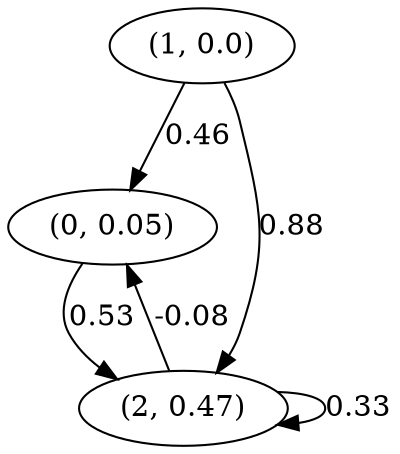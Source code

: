 digraph {
    0 [ label = "(0, 0.05)" ]
    1 [ label = "(1, 0.0)" ]
    2 [ label = "(2, 0.47)" ]
    2 -> 2 [ label = "0.33" ]
    1 -> 0 [ label = "0.46" ]
    2 -> 0 [ label = "-0.08" ]
    0 -> 2 [ label = "0.53" ]
    1 -> 2 [ label = "0.88" ]
}

